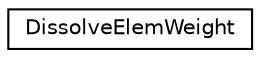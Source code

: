 digraph G
{
  edge [fontname="Helvetica",fontsize="10",labelfontname="Helvetica",labelfontsize="10"];
  node [fontname="Helvetica",fontsize="10",shape=record];
  rankdir=LR;
  Node1 [label="DissolveElemWeight",height=0.2,width=0.4,color="black", fillcolor="white", style="filled",URL="$d8/d22/structDissolveElemWeight.html"];
}
